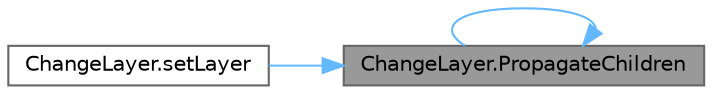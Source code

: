digraph "ChangeLayer.PropagateChildren"
{
 // LATEX_PDF_SIZE
  bgcolor="transparent";
  edge [fontname=Helvetica,fontsize=10,labelfontname=Helvetica,labelfontsize=10];
  node [fontname=Helvetica,fontsize=10,shape=box,height=0.2,width=0.4];
  rankdir="RL";
  Node1 [id="Node000001",label="ChangeLayer.PropagateChildren",height=0.2,width=0.4,color="gray40", fillcolor="grey60", style="filled", fontcolor="black",tooltip="This method moves all children of an object to a specific layer by calling itself recursively."];
  Node1 -> Node1 [id="edge1_Node000001_Node000001",dir="back",color="steelblue1",style="solid",tooltip=" "];
  Node1 -> Node2 [id="edge2_Node000001_Node000002",dir="back",color="steelblue1",style="solid",tooltip=" "];
  Node2 [id="Node000002",label="ChangeLayer.setLayer",height=0.2,width=0.4,color="grey40", fillcolor="white", style="filled",URL="$class_change_layer.html#aa707fdf3c3c12f22626dc5d150415dec",tooltip="This method moves an object to a specific layer."];
}

